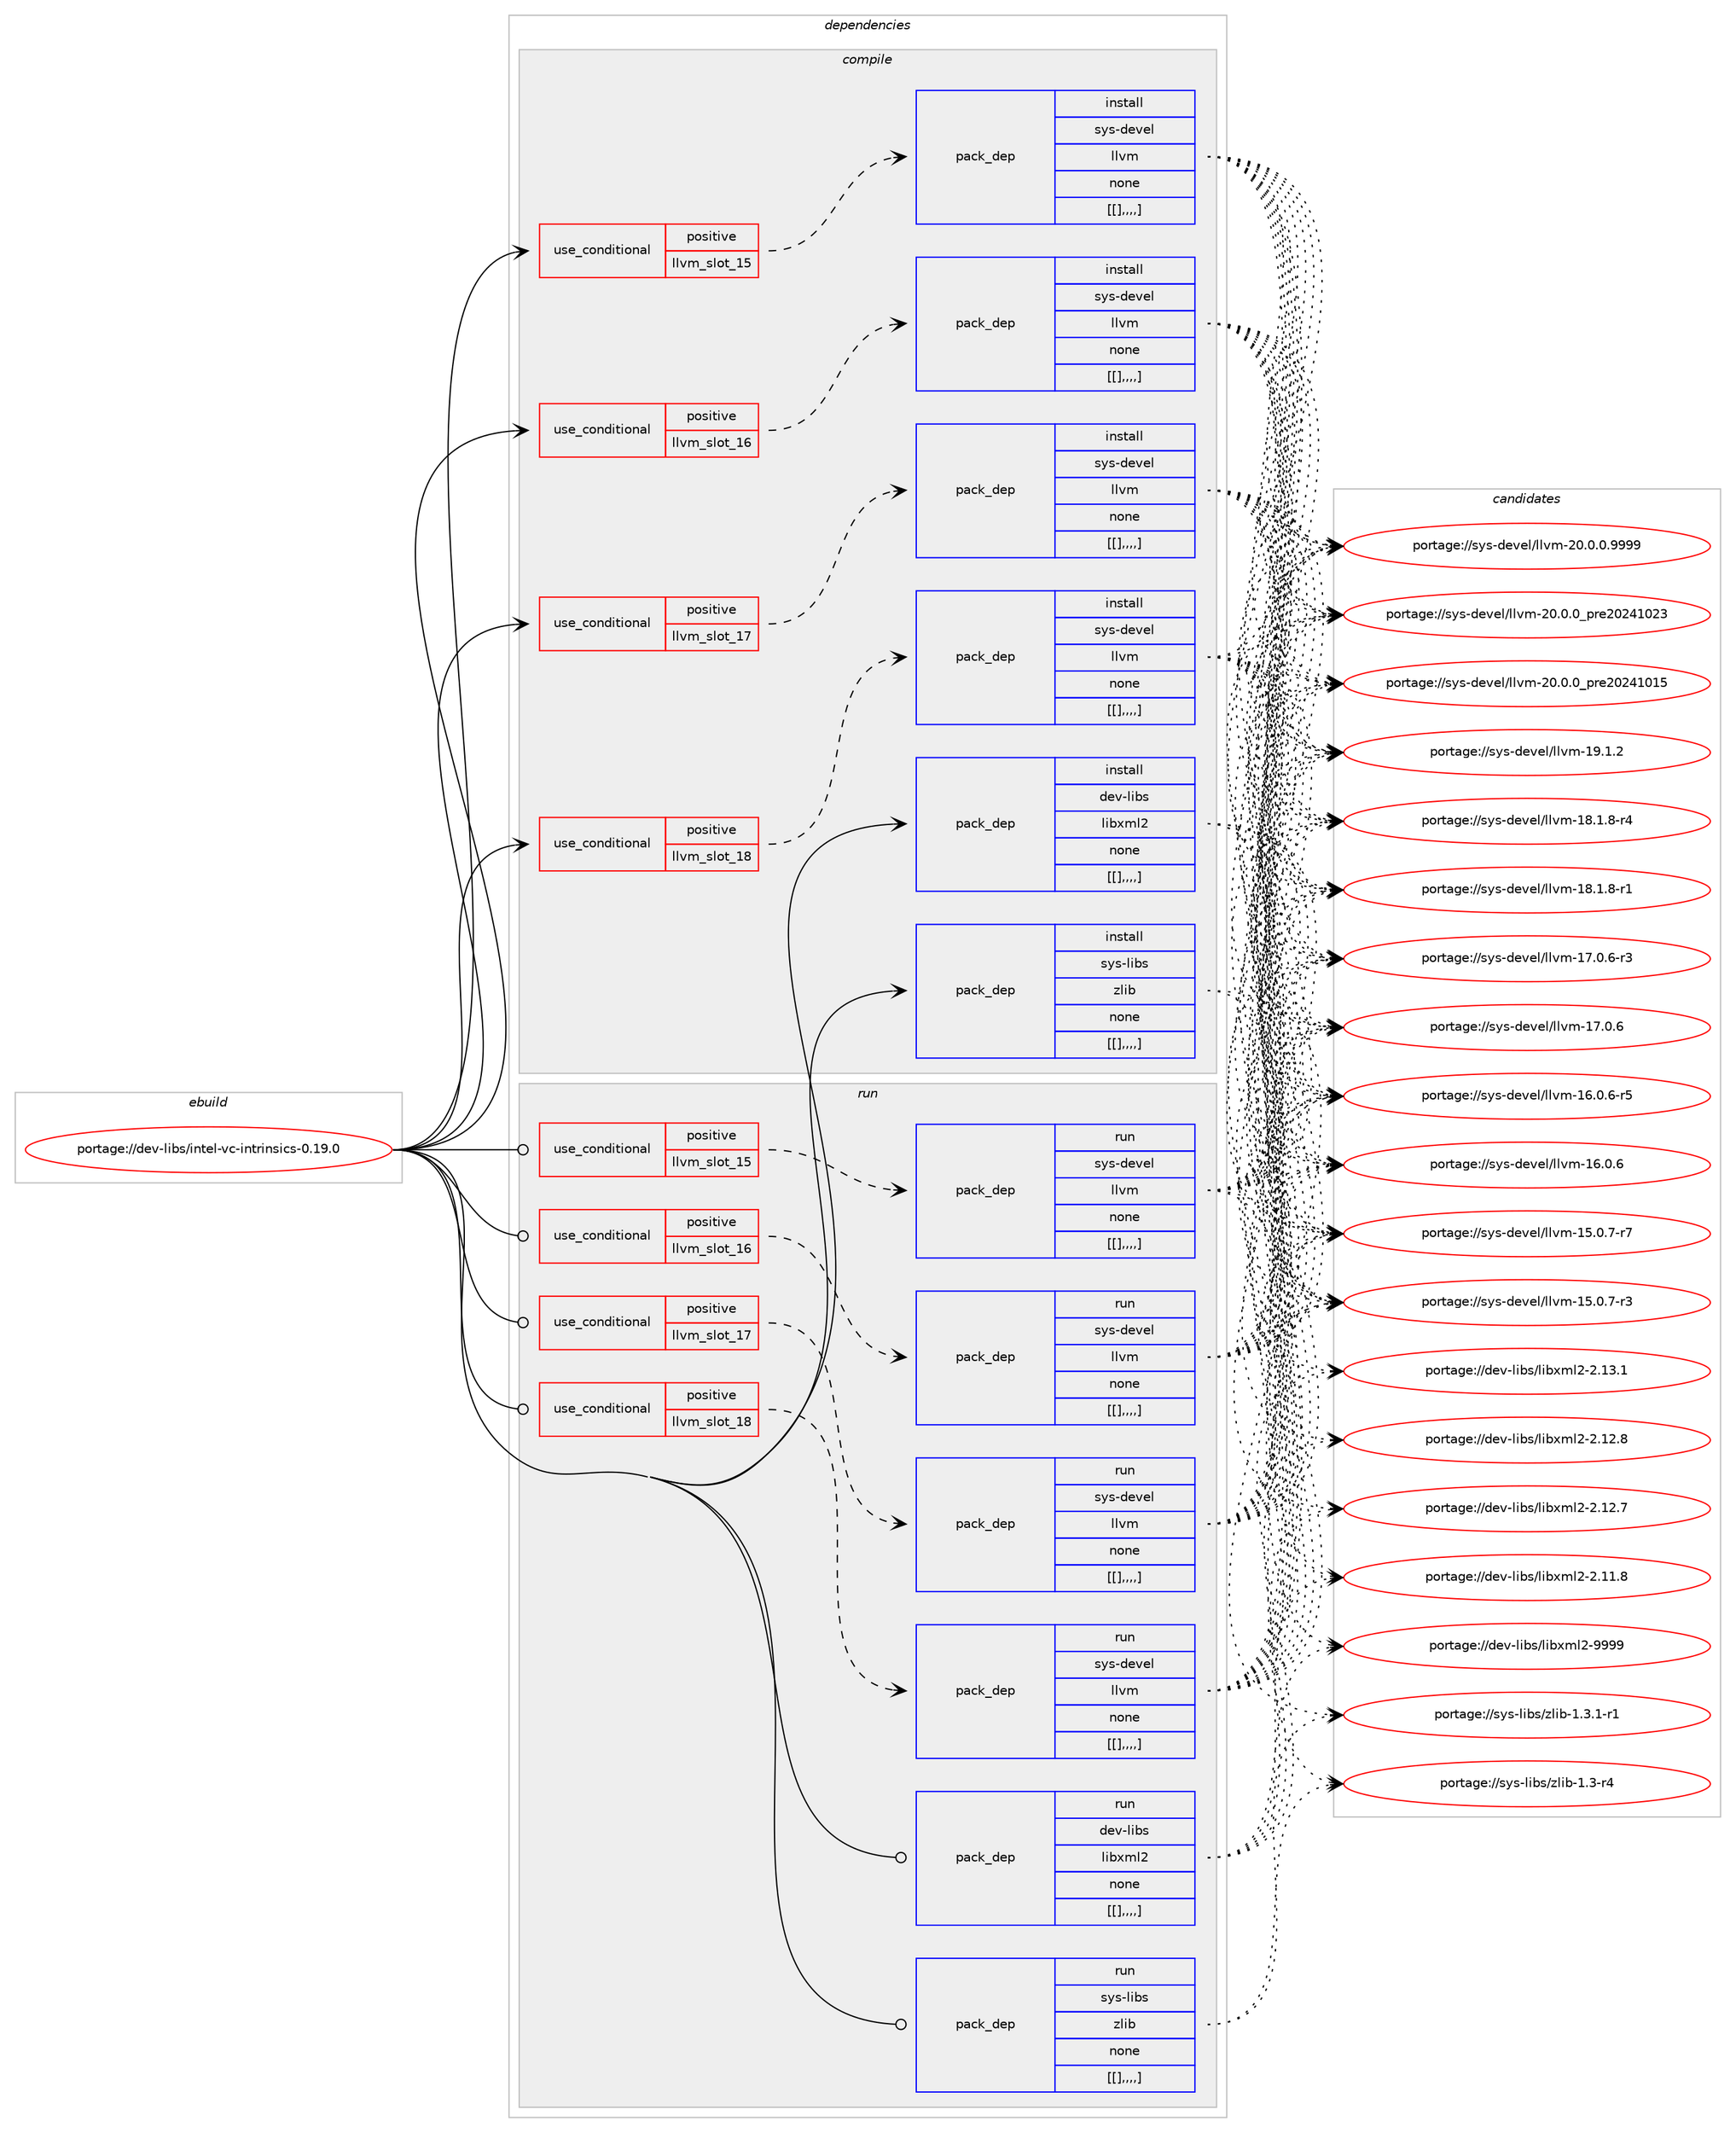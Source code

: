 digraph prolog {

# *************
# Graph options
# *************

newrank=true;
concentrate=true;
compound=true;
graph [rankdir=LR,fontname=Helvetica,fontsize=10,ranksep=1.5];#, ranksep=2.5, nodesep=0.2];
edge  [arrowhead=vee];
node  [fontname=Helvetica,fontsize=10];

# **********
# The ebuild
# **********

subgraph cluster_leftcol {
color=gray;
label=<<i>ebuild</i>>;
id [label="portage://dev-libs/intel-vc-intrinsics-0.19.0", color=red, width=4, href="../dev-libs/intel-vc-intrinsics-0.19.0.svg"];
}

# ****************
# The dependencies
# ****************

subgraph cluster_midcol {
color=gray;
label=<<i>dependencies</i>>;
subgraph cluster_compile {
fillcolor="#eeeeee";
style=filled;
label=<<i>compile</i>>;
subgraph cond27738 {
dependency111540 [label=<<TABLE BORDER="0" CELLBORDER="1" CELLSPACING="0" CELLPADDING="4"><TR><TD ROWSPAN="3" CELLPADDING="10">use_conditional</TD></TR><TR><TD>positive</TD></TR><TR><TD>llvm_slot_15</TD></TR></TABLE>>, shape=none, color=red];
subgraph pack82542 {
dependency111566 [label=<<TABLE BORDER="0" CELLBORDER="1" CELLSPACING="0" CELLPADDING="4" WIDTH="220"><TR><TD ROWSPAN="6" CELLPADDING="30">pack_dep</TD></TR><TR><TD WIDTH="110">install</TD></TR><TR><TD>sys-devel</TD></TR><TR><TD>llvm</TD></TR><TR><TD>none</TD></TR><TR><TD>[[],,,,]</TD></TR></TABLE>>, shape=none, color=blue];
}
dependency111540:e -> dependency111566:w [weight=20,style="dashed",arrowhead="vee"];
}
id:e -> dependency111540:w [weight=20,style="solid",arrowhead="vee"];
subgraph cond27788 {
dependency111593 [label=<<TABLE BORDER="0" CELLBORDER="1" CELLSPACING="0" CELLPADDING="4"><TR><TD ROWSPAN="3" CELLPADDING="10">use_conditional</TD></TR><TR><TD>positive</TD></TR><TR><TD>llvm_slot_16</TD></TR></TABLE>>, shape=none, color=red];
subgraph pack82586 {
dependency111636 [label=<<TABLE BORDER="0" CELLBORDER="1" CELLSPACING="0" CELLPADDING="4" WIDTH="220"><TR><TD ROWSPAN="6" CELLPADDING="30">pack_dep</TD></TR><TR><TD WIDTH="110">install</TD></TR><TR><TD>sys-devel</TD></TR><TR><TD>llvm</TD></TR><TR><TD>none</TD></TR><TR><TD>[[],,,,]</TD></TR></TABLE>>, shape=none, color=blue];
}
dependency111593:e -> dependency111636:w [weight=20,style="dashed",arrowhead="vee"];
}
id:e -> dependency111593:w [weight=20,style="solid",arrowhead="vee"];
subgraph cond27860 {
dependency111778 [label=<<TABLE BORDER="0" CELLBORDER="1" CELLSPACING="0" CELLPADDING="4"><TR><TD ROWSPAN="3" CELLPADDING="10">use_conditional</TD></TR><TR><TD>positive</TD></TR><TR><TD>llvm_slot_17</TD></TR></TABLE>>, shape=none, color=red];
subgraph pack82691 {
dependency111788 [label=<<TABLE BORDER="0" CELLBORDER="1" CELLSPACING="0" CELLPADDING="4" WIDTH="220"><TR><TD ROWSPAN="6" CELLPADDING="30">pack_dep</TD></TR><TR><TD WIDTH="110">install</TD></TR><TR><TD>sys-devel</TD></TR><TR><TD>llvm</TD></TR><TR><TD>none</TD></TR><TR><TD>[[],,,,]</TD></TR></TABLE>>, shape=none, color=blue];
}
dependency111778:e -> dependency111788:w [weight=20,style="dashed",arrowhead="vee"];
}
id:e -> dependency111778:w [weight=20,style="solid",arrowhead="vee"];
subgraph cond27867 {
dependency111792 [label=<<TABLE BORDER="0" CELLBORDER="1" CELLSPACING="0" CELLPADDING="4"><TR><TD ROWSPAN="3" CELLPADDING="10">use_conditional</TD></TR><TR><TD>positive</TD></TR><TR><TD>llvm_slot_18</TD></TR></TABLE>>, shape=none, color=red];
subgraph pack82701 {
dependency111818 [label=<<TABLE BORDER="0" CELLBORDER="1" CELLSPACING="0" CELLPADDING="4" WIDTH="220"><TR><TD ROWSPAN="6" CELLPADDING="30">pack_dep</TD></TR><TR><TD WIDTH="110">install</TD></TR><TR><TD>sys-devel</TD></TR><TR><TD>llvm</TD></TR><TR><TD>none</TD></TR><TR><TD>[[],,,,]</TD></TR></TABLE>>, shape=none, color=blue];
}
dependency111792:e -> dependency111818:w [weight=20,style="dashed",arrowhead="vee"];
}
id:e -> dependency111792:w [weight=20,style="solid",arrowhead="vee"];
subgraph pack82720 {
dependency111838 [label=<<TABLE BORDER="0" CELLBORDER="1" CELLSPACING="0" CELLPADDING="4" WIDTH="220"><TR><TD ROWSPAN="6" CELLPADDING="30">pack_dep</TD></TR><TR><TD WIDTH="110">install</TD></TR><TR><TD>dev-libs</TD></TR><TR><TD>libxml2</TD></TR><TR><TD>none</TD></TR><TR><TD>[[],,,,]</TD></TR></TABLE>>, shape=none, color=blue];
}
id:e -> dependency111838:w [weight=20,style="solid",arrowhead="vee"];
subgraph pack82745 {
dependency111893 [label=<<TABLE BORDER="0" CELLBORDER="1" CELLSPACING="0" CELLPADDING="4" WIDTH="220"><TR><TD ROWSPAN="6" CELLPADDING="30">pack_dep</TD></TR><TR><TD WIDTH="110">install</TD></TR><TR><TD>sys-libs</TD></TR><TR><TD>zlib</TD></TR><TR><TD>none</TD></TR><TR><TD>[[],,,,]</TD></TR></TABLE>>, shape=none, color=blue];
}
id:e -> dependency111893:w [weight=20,style="solid",arrowhead="vee"];
}
subgraph cluster_compileandrun {
fillcolor="#eeeeee";
style=filled;
label=<<i>compile and run</i>>;
}
subgraph cluster_run {
fillcolor="#eeeeee";
style=filled;
label=<<i>run</i>>;
subgraph cond27917 {
dependency111919 [label=<<TABLE BORDER="0" CELLBORDER="1" CELLSPACING="0" CELLPADDING="4"><TR><TD ROWSPAN="3" CELLPADDING="10">use_conditional</TD></TR><TR><TD>positive</TD></TR><TR><TD>llvm_slot_15</TD></TR></TABLE>>, shape=none, color=red];
subgraph pack82782 {
dependency111928 [label=<<TABLE BORDER="0" CELLBORDER="1" CELLSPACING="0" CELLPADDING="4" WIDTH="220"><TR><TD ROWSPAN="6" CELLPADDING="30">pack_dep</TD></TR><TR><TD WIDTH="110">run</TD></TR><TR><TD>sys-devel</TD></TR><TR><TD>llvm</TD></TR><TR><TD>none</TD></TR><TR><TD>[[],,,,]</TD></TR></TABLE>>, shape=none, color=blue];
}
dependency111919:e -> dependency111928:w [weight=20,style="dashed",arrowhead="vee"];
}
id:e -> dependency111919:w [weight=20,style="solid",arrowhead="odot"];
subgraph cond27924 {
dependency112013 [label=<<TABLE BORDER="0" CELLBORDER="1" CELLSPACING="0" CELLPADDING="4"><TR><TD ROWSPAN="3" CELLPADDING="10">use_conditional</TD></TR><TR><TD>positive</TD></TR><TR><TD>llvm_slot_16</TD></TR></TABLE>>, shape=none, color=red];
subgraph pack82837 {
dependency112051 [label=<<TABLE BORDER="0" CELLBORDER="1" CELLSPACING="0" CELLPADDING="4" WIDTH="220"><TR><TD ROWSPAN="6" CELLPADDING="30">pack_dep</TD></TR><TR><TD WIDTH="110">run</TD></TR><TR><TD>sys-devel</TD></TR><TR><TD>llvm</TD></TR><TR><TD>none</TD></TR><TR><TD>[[],,,,]</TD></TR></TABLE>>, shape=none, color=blue];
}
dependency112013:e -> dependency112051:w [weight=20,style="dashed",arrowhead="vee"];
}
id:e -> dependency112013:w [weight=20,style="solid",arrowhead="odot"];
subgraph cond27967 {
dependency112109 [label=<<TABLE BORDER="0" CELLBORDER="1" CELLSPACING="0" CELLPADDING="4"><TR><TD ROWSPAN="3" CELLPADDING="10">use_conditional</TD></TR><TR><TD>positive</TD></TR><TR><TD>llvm_slot_17</TD></TR></TABLE>>, shape=none, color=red];
subgraph pack82898 {
dependency112111 [label=<<TABLE BORDER="0" CELLBORDER="1" CELLSPACING="0" CELLPADDING="4" WIDTH="220"><TR><TD ROWSPAN="6" CELLPADDING="30">pack_dep</TD></TR><TR><TD WIDTH="110">run</TD></TR><TR><TD>sys-devel</TD></TR><TR><TD>llvm</TD></TR><TR><TD>none</TD></TR><TR><TD>[[],,,,]</TD></TR></TABLE>>, shape=none, color=blue];
}
dependency112109:e -> dependency112111:w [weight=20,style="dashed",arrowhead="vee"];
}
id:e -> dependency112109:w [weight=20,style="solid",arrowhead="odot"];
subgraph cond27982 {
dependency112135 [label=<<TABLE BORDER="0" CELLBORDER="1" CELLSPACING="0" CELLPADDING="4"><TR><TD ROWSPAN="3" CELLPADDING="10">use_conditional</TD></TR><TR><TD>positive</TD></TR><TR><TD>llvm_slot_18</TD></TR></TABLE>>, shape=none, color=red];
subgraph pack82912 {
dependency112136 [label=<<TABLE BORDER="0" CELLBORDER="1" CELLSPACING="0" CELLPADDING="4" WIDTH="220"><TR><TD ROWSPAN="6" CELLPADDING="30">pack_dep</TD></TR><TR><TD WIDTH="110">run</TD></TR><TR><TD>sys-devel</TD></TR><TR><TD>llvm</TD></TR><TR><TD>none</TD></TR><TR><TD>[[],,,,]</TD></TR></TABLE>>, shape=none, color=blue];
}
dependency112135:e -> dependency112136:w [weight=20,style="dashed",arrowhead="vee"];
}
id:e -> dependency112135:w [weight=20,style="solid",arrowhead="odot"];
subgraph pack82914 {
dependency112167 [label=<<TABLE BORDER="0" CELLBORDER="1" CELLSPACING="0" CELLPADDING="4" WIDTH="220"><TR><TD ROWSPAN="6" CELLPADDING="30">pack_dep</TD></TR><TR><TD WIDTH="110">run</TD></TR><TR><TD>dev-libs</TD></TR><TR><TD>libxml2</TD></TR><TR><TD>none</TD></TR><TR><TD>[[],,,,]</TD></TR></TABLE>>, shape=none, color=blue];
}
id:e -> dependency112167:w [weight=20,style="solid",arrowhead="odot"];
subgraph pack82950 {
dependency112210 [label=<<TABLE BORDER="0" CELLBORDER="1" CELLSPACING="0" CELLPADDING="4" WIDTH="220"><TR><TD ROWSPAN="6" CELLPADDING="30">pack_dep</TD></TR><TR><TD WIDTH="110">run</TD></TR><TR><TD>sys-libs</TD></TR><TR><TD>zlib</TD></TR><TR><TD>none</TD></TR><TR><TD>[[],,,,]</TD></TR></TABLE>>, shape=none, color=blue];
}
id:e -> dependency112210:w [weight=20,style="solid",arrowhead="odot"];
}
}

# **************
# The candidates
# **************

subgraph cluster_choices {
rank=same;
color=gray;
label=<<i>candidates</i>>;

subgraph choice81358 {
color=black;
nodesep=1;
choice1151211154510010111810110847108108118109455048464846484657575757 [label="portage://sys-devel/llvm-20.0.0.9999", color=red, width=4,href="../sys-devel/llvm-20.0.0.9999.svg"];
choice115121115451001011181011084710810811810945504846484648951121141015048505249485051 [label="portage://sys-devel/llvm-20.0.0_pre20241023", color=red, width=4,href="../sys-devel/llvm-20.0.0_pre20241023.svg"];
choice115121115451001011181011084710810811810945504846484648951121141015048505249484953 [label="portage://sys-devel/llvm-20.0.0_pre20241015", color=red, width=4,href="../sys-devel/llvm-20.0.0_pre20241015.svg"];
choice115121115451001011181011084710810811810945495746494650 [label="portage://sys-devel/llvm-19.1.2", color=red, width=4,href="../sys-devel/llvm-19.1.2.svg"];
choice1151211154510010111810110847108108118109454956464946564511452 [label="portage://sys-devel/llvm-18.1.8-r4", color=red, width=4,href="../sys-devel/llvm-18.1.8-r4.svg"];
choice1151211154510010111810110847108108118109454956464946564511449 [label="portage://sys-devel/llvm-18.1.8-r1", color=red, width=4,href="../sys-devel/llvm-18.1.8-r1.svg"];
choice1151211154510010111810110847108108118109454955464846544511451 [label="portage://sys-devel/llvm-17.0.6-r3", color=red, width=4,href="../sys-devel/llvm-17.0.6-r3.svg"];
choice115121115451001011181011084710810811810945495546484654 [label="portage://sys-devel/llvm-17.0.6", color=red, width=4,href="../sys-devel/llvm-17.0.6.svg"];
choice1151211154510010111810110847108108118109454954464846544511453 [label="portage://sys-devel/llvm-16.0.6-r5", color=red, width=4,href="../sys-devel/llvm-16.0.6-r5.svg"];
choice115121115451001011181011084710810811810945495446484654 [label="portage://sys-devel/llvm-16.0.6", color=red, width=4,href="../sys-devel/llvm-16.0.6.svg"];
choice1151211154510010111810110847108108118109454953464846554511455 [label="portage://sys-devel/llvm-15.0.7-r7", color=red, width=4,href="../sys-devel/llvm-15.0.7-r7.svg"];
choice1151211154510010111810110847108108118109454953464846554511451 [label="portage://sys-devel/llvm-15.0.7-r3", color=red, width=4,href="../sys-devel/llvm-15.0.7-r3.svg"];
dependency111566:e -> choice1151211154510010111810110847108108118109455048464846484657575757:w [style=dotted,weight="100"];
dependency111566:e -> choice115121115451001011181011084710810811810945504846484648951121141015048505249485051:w [style=dotted,weight="100"];
dependency111566:e -> choice115121115451001011181011084710810811810945504846484648951121141015048505249484953:w [style=dotted,weight="100"];
dependency111566:e -> choice115121115451001011181011084710810811810945495746494650:w [style=dotted,weight="100"];
dependency111566:e -> choice1151211154510010111810110847108108118109454956464946564511452:w [style=dotted,weight="100"];
dependency111566:e -> choice1151211154510010111810110847108108118109454956464946564511449:w [style=dotted,weight="100"];
dependency111566:e -> choice1151211154510010111810110847108108118109454955464846544511451:w [style=dotted,weight="100"];
dependency111566:e -> choice115121115451001011181011084710810811810945495546484654:w [style=dotted,weight="100"];
dependency111566:e -> choice1151211154510010111810110847108108118109454954464846544511453:w [style=dotted,weight="100"];
dependency111566:e -> choice115121115451001011181011084710810811810945495446484654:w [style=dotted,weight="100"];
dependency111566:e -> choice1151211154510010111810110847108108118109454953464846554511455:w [style=dotted,weight="100"];
dependency111566:e -> choice1151211154510010111810110847108108118109454953464846554511451:w [style=dotted,weight="100"];
}
subgraph choice81371 {
color=black;
nodesep=1;
choice1151211154510010111810110847108108118109455048464846484657575757 [label="portage://sys-devel/llvm-20.0.0.9999", color=red, width=4,href="../sys-devel/llvm-20.0.0.9999.svg"];
choice115121115451001011181011084710810811810945504846484648951121141015048505249485051 [label="portage://sys-devel/llvm-20.0.0_pre20241023", color=red, width=4,href="../sys-devel/llvm-20.0.0_pre20241023.svg"];
choice115121115451001011181011084710810811810945504846484648951121141015048505249484953 [label="portage://sys-devel/llvm-20.0.0_pre20241015", color=red, width=4,href="../sys-devel/llvm-20.0.0_pre20241015.svg"];
choice115121115451001011181011084710810811810945495746494650 [label="portage://sys-devel/llvm-19.1.2", color=red, width=4,href="../sys-devel/llvm-19.1.2.svg"];
choice1151211154510010111810110847108108118109454956464946564511452 [label="portage://sys-devel/llvm-18.1.8-r4", color=red, width=4,href="../sys-devel/llvm-18.1.8-r4.svg"];
choice1151211154510010111810110847108108118109454956464946564511449 [label="portage://sys-devel/llvm-18.1.8-r1", color=red, width=4,href="../sys-devel/llvm-18.1.8-r1.svg"];
choice1151211154510010111810110847108108118109454955464846544511451 [label="portage://sys-devel/llvm-17.0.6-r3", color=red, width=4,href="../sys-devel/llvm-17.0.6-r3.svg"];
choice115121115451001011181011084710810811810945495546484654 [label="portage://sys-devel/llvm-17.0.6", color=red, width=4,href="../sys-devel/llvm-17.0.6.svg"];
choice1151211154510010111810110847108108118109454954464846544511453 [label="portage://sys-devel/llvm-16.0.6-r5", color=red, width=4,href="../sys-devel/llvm-16.0.6-r5.svg"];
choice115121115451001011181011084710810811810945495446484654 [label="portage://sys-devel/llvm-16.0.6", color=red, width=4,href="../sys-devel/llvm-16.0.6.svg"];
choice1151211154510010111810110847108108118109454953464846554511455 [label="portage://sys-devel/llvm-15.0.7-r7", color=red, width=4,href="../sys-devel/llvm-15.0.7-r7.svg"];
choice1151211154510010111810110847108108118109454953464846554511451 [label="portage://sys-devel/llvm-15.0.7-r3", color=red, width=4,href="../sys-devel/llvm-15.0.7-r3.svg"];
dependency111636:e -> choice1151211154510010111810110847108108118109455048464846484657575757:w [style=dotted,weight="100"];
dependency111636:e -> choice115121115451001011181011084710810811810945504846484648951121141015048505249485051:w [style=dotted,weight="100"];
dependency111636:e -> choice115121115451001011181011084710810811810945504846484648951121141015048505249484953:w [style=dotted,weight="100"];
dependency111636:e -> choice115121115451001011181011084710810811810945495746494650:w [style=dotted,weight="100"];
dependency111636:e -> choice1151211154510010111810110847108108118109454956464946564511452:w [style=dotted,weight="100"];
dependency111636:e -> choice1151211154510010111810110847108108118109454956464946564511449:w [style=dotted,weight="100"];
dependency111636:e -> choice1151211154510010111810110847108108118109454955464846544511451:w [style=dotted,weight="100"];
dependency111636:e -> choice115121115451001011181011084710810811810945495546484654:w [style=dotted,weight="100"];
dependency111636:e -> choice1151211154510010111810110847108108118109454954464846544511453:w [style=dotted,weight="100"];
dependency111636:e -> choice115121115451001011181011084710810811810945495446484654:w [style=dotted,weight="100"];
dependency111636:e -> choice1151211154510010111810110847108108118109454953464846554511455:w [style=dotted,weight="100"];
dependency111636:e -> choice1151211154510010111810110847108108118109454953464846554511451:w [style=dotted,weight="100"];
}
subgraph choice81394 {
color=black;
nodesep=1;
choice1151211154510010111810110847108108118109455048464846484657575757 [label="portage://sys-devel/llvm-20.0.0.9999", color=red, width=4,href="../sys-devel/llvm-20.0.0.9999.svg"];
choice115121115451001011181011084710810811810945504846484648951121141015048505249485051 [label="portage://sys-devel/llvm-20.0.0_pre20241023", color=red, width=4,href="../sys-devel/llvm-20.0.0_pre20241023.svg"];
choice115121115451001011181011084710810811810945504846484648951121141015048505249484953 [label="portage://sys-devel/llvm-20.0.0_pre20241015", color=red, width=4,href="../sys-devel/llvm-20.0.0_pre20241015.svg"];
choice115121115451001011181011084710810811810945495746494650 [label="portage://sys-devel/llvm-19.1.2", color=red, width=4,href="../sys-devel/llvm-19.1.2.svg"];
choice1151211154510010111810110847108108118109454956464946564511452 [label="portage://sys-devel/llvm-18.1.8-r4", color=red, width=4,href="../sys-devel/llvm-18.1.8-r4.svg"];
choice1151211154510010111810110847108108118109454956464946564511449 [label="portage://sys-devel/llvm-18.1.8-r1", color=red, width=4,href="../sys-devel/llvm-18.1.8-r1.svg"];
choice1151211154510010111810110847108108118109454955464846544511451 [label="portage://sys-devel/llvm-17.0.6-r3", color=red, width=4,href="../sys-devel/llvm-17.0.6-r3.svg"];
choice115121115451001011181011084710810811810945495546484654 [label="portage://sys-devel/llvm-17.0.6", color=red, width=4,href="../sys-devel/llvm-17.0.6.svg"];
choice1151211154510010111810110847108108118109454954464846544511453 [label="portage://sys-devel/llvm-16.0.6-r5", color=red, width=4,href="../sys-devel/llvm-16.0.6-r5.svg"];
choice115121115451001011181011084710810811810945495446484654 [label="portage://sys-devel/llvm-16.0.6", color=red, width=4,href="../sys-devel/llvm-16.0.6.svg"];
choice1151211154510010111810110847108108118109454953464846554511455 [label="portage://sys-devel/llvm-15.0.7-r7", color=red, width=4,href="../sys-devel/llvm-15.0.7-r7.svg"];
choice1151211154510010111810110847108108118109454953464846554511451 [label="portage://sys-devel/llvm-15.0.7-r3", color=red, width=4,href="../sys-devel/llvm-15.0.7-r3.svg"];
dependency111788:e -> choice1151211154510010111810110847108108118109455048464846484657575757:w [style=dotted,weight="100"];
dependency111788:e -> choice115121115451001011181011084710810811810945504846484648951121141015048505249485051:w [style=dotted,weight="100"];
dependency111788:e -> choice115121115451001011181011084710810811810945504846484648951121141015048505249484953:w [style=dotted,weight="100"];
dependency111788:e -> choice115121115451001011181011084710810811810945495746494650:w [style=dotted,weight="100"];
dependency111788:e -> choice1151211154510010111810110847108108118109454956464946564511452:w [style=dotted,weight="100"];
dependency111788:e -> choice1151211154510010111810110847108108118109454956464946564511449:w [style=dotted,weight="100"];
dependency111788:e -> choice1151211154510010111810110847108108118109454955464846544511451:w [style=dotted,weight="100"];
dependency111788:e -> choice115121115451001011181011084710810811810945495546484654:w [style=dotted,weight="100"];
dependency111788:e -> choice1151211154510010111810110847108108118109454954464846544511453:w [style=dotted,weight="100"];
dependency111788:e -> choice115121115451001011181011084710810811810945495446484654:w [style=dotted,weight="100"];
dependency111788:e -> choice1151211154510010111810110847108108118109454953464846554511455:w [style=dotted,weight="100"];
dependency111788:e -> choice1151211154510010111810110847108108118109454953464846554511451:w [style=dotted,weight="100"];
}
subgraph choice81411 {
color=black;
nodesep=1;
choice1151211154510010111810110847108108118109455048464846484657575757 [label="portage://sys-devel/llvm-20.0.0.9999", color=red, width=4,href="../sys-devel/llvm-20.0.0.9999.svg"];
choice115121115451001011181011084710810811810945504846484648951121141015048505249485051 [label="portage://sys-devel/llvm-20.0.0_pre20241023", color=red, width=4,href="../sys-devel/llvm-20.0.0_pre20241023.svg"];
choice115121115451001011181011084710810811810945504846484648951121141015048505249484953 [label="portage://sys-devel/llvm-20.0.0_pre20241015", color=red, width=4,href="../sys-devel/llvm-20.0.0_pre20241015.svg"];
choice115121115451001011181011084710810811810945495746494650 [label="portage://sys-devel/llvm-19.1.2", color=red, width=4,href="../sys-devel/llvm-19.1.2.svg"];
choice1151211154510010111810110847108108118109454956464946564511452 [label="portage://sys-devel/llvm-18.1.8-r4", color=red, width=4,href="../sys-devel/llvm-18.1.8-r4.svg"];
choice1151211154510010111810110847108108118109454956464946564511449 [label="portage://sys-devel/llvm-18.1.8-r1", color=red, width=4,href="../sys-devel/llvm-18.1.8-r1.svg"];
choice1151211154510010111810110847108108118109454955464846544511451 [label="portage://sys-devel/llvm-17.0.6-r3", color=red, width=4,href="../sys-devel/llvm-17.0.6-r3.svg"];
choice115121115451001011181011084710810811810945495546484654 [label="portage://sys-devel/llvm-17.0.6", color=red, width=4,href="../sys-devel/llvm-17.0.6.svg"];
choice1151211154510010111810110847108108118109454954464846544511453 [label="portage://sys-devel/llvm-16.0.6-r5", color=red, width=4,href="../sys-devel/llvm-16.0.6-r5.svg"];
choice115121115451001011181011084710810811810945495446484654 [label="portage://sys-devel/llvm-16.0.6", color=red, width=4,href="../sys-devel/llvm-16.0.6.svg"];
choice1151211154510010111810110847108108118109454953464846554511455 [label="portage://sys-devel/llvm-15.0.7-r7", color=red, width=4,href="../sys-devel/llvm-15.0.7-r7.svg"];
choice1151211154510010111810110847108108118109454953464846554511451 [label="portage://sys-devel/llvm-15.0.7-r3", color=red, width=4,href="../sys-devel/llvm-15.0.7-r3.svg"];
dependency111818:e -> choice1151211154510010111810110847108108118109455048464846484657575757:w [style=dotted,weight="100"];
dependency111818:e -> choice115121115451001011181011084710810811810945504846484648951121141015048505249485051:w [style=dotted,weight="100"];
dependency111818:e -> choice115121115451001011181011084710810811810945504846484648951121141015048505249484953:w [style=dotted,weight="100"];
dependency111818:e -> choice115121115451001011181011084710810811810945495746494650:w [style=dotted,weight="100"];
dependency111818:e -> choice1151211154510010111810110847108108118109454956464946564511452:w [style=dotted,weight="100"];
dependency111818:e -> choice1151211154510010111810110847108108118109454956464946564511449:w [style=dotted,weight="100"];
dependency111818:e -> choice1151211154510010111810110847108108118109454955464846544511451:w [style=dotted,weight="100"];
dependency111818:e -> choice115121115451001011181011084710810811810945495546484654:w [style=dotted,weight="100"];
dependency111818:e -> choice1151211154510010111810110847108108118109454954464846544511453:w [style=dotted,weight="100"];
dependency111818:e -> choice115121115451001011181011084710810811810945495446484654:w [style=dotted,weight="100"];
dependency111818:e -> choice1151211154510010111810110847108108118109454953464846554511455:w [style=dotted,weight="100"];
dependency111818:e -> choice1151211154510010111810110847108108118109454953464846554511451:w [style=dotted,weight="100"];
}
subgraph choice81426 {
color=black;
nodesep=1;
choice10010111845108105981154710810598120109108504557575757 [label="portage://dev-libs/libxml2-9999", color=red, width=4,href="../dev-libs/libxml2-9999.svg"];
choice100101118451081059811547108105981201091085045504649514649 [label="portage://dev-libs/libxml2-2.13.1", color=red, width=4,href="../dev-libs/libxml2-2.13.1.svg"];
choice100101118451081059811547108105981201091085045504649504656 [label="portage://dev-libs/libxml2-2.12.8", color=red, width=4,href="../dev-libs/libxml2-2.12.8.svg"];
choice100101118451081059811547108105981201091085045504649504655 [label="portage://dev-libs/libxml2-2.12.7", color=red, width=4,href="../dev-libs/libxml2-2.12.7.svg"];
choice100101118451081059811547108105981201091085045504649494656 [label="portage://dev-libs/libxml2-2.11.8", color=red, width=4,href="../dev-libs/libxml2-2.11.8.svg"];
dependency111838:e -> choice10010111845108105981154710810598120109108504557575757:w [style=dotted,weight="100"];
dependency111838:e -> choice100101118451081059811547108105981201091085045504649514649:w [style=dotted,weight="100"];
dependency111838:e -> choice100101118451081059811547108105981201091085045504649504656:w [style=dotted,weight="100"];
dependency111838:e -> choice100101118451081059811547108105981201091085045504649504655:w [style=dotted,weight="100"];
dependency111838:e -> choice100101118451081059811547108105981201091085045504649494656:w [style=dotted,weight="100"];
}
subgraph choice81445 {
color=black;
nodesep=1;
choice115121115451081059811547122108105984549465146494511449 [label="portage://sys-libs/zlib-1.3.1-r1", color=red, width=4,href="../sys-libs/zlib-1.3.1-r1.svg"];
choice11512111545108105981154712210810598454946514511452 [label="portage://sys-libs/zlib-1.3-r4", color=red, width=4,href="../sys-libs/zlib-1.3-r4.svg"];
dependency111893:e -> choice115121115451081059811547122108105984549465146494511449:w [style=dotted,weight="100"];
dependency111893:e -> choice11512111545108105981154712210810598454946514511452:w [style=dotted,weight="100"];
}
subgraph choice81447 {
color=black;
nodesep=1;
choice1151211154510010111810110847108108118109455048464846484657575757 [label="portage://sys-devel/llvm-20.0.0.9999", color=red, width=4,href="../sys-devel/llvm-20.0.0.9999.svg"];
choice115121115451001011181011084710810811810945504846484648951121141015048505249485051 [label="portage://sys-devel/llvm-20.0.0_pre20241023", color=red, width=4,href="../sys-devel/llvm-20.0.0_pre20241023.svg"];
choice115121115451001011181011084710810811810945504846484648951121141015048505249484953 [label="portage://sys-devel/llvm-20.0.0_pre20241015", color=red, width=4,href="../sys-devel/llvm-20.0.0_pre20241015.svg"];
choice115121115451001011181011084710810811810945495746494650 [label="portage://sys-devel/llvm-19.1.2", color=red, width=4,href="../sys-devel/llvm-19.1.2.svg"];
choice1151211154510010111810110847108108118109454956464946564511452 [label="portage://sys-devel/llvm-18.1.8-r4", color=red, width=4,href="../sys-devel/llvm-18.1.8-r4.svg"];
choice1151211154510010111810110847108108118109454956464946564511449 [label="portage://sys-devel/llvm-18.1.8-r1", color=red, width=4,href="../sys-devel/llvm-18.1.8-r1.svg"];
choice1151211154510010111810110847108108118109454955464846544511451 [label="portage://sys-devel/llvm-17.0.6-r3", color=red, width=4,href="../sys-devel/llvm-17.0.6-r3.svg"];
choice115121115451001011181011084710810811810945495546484654 [label="portage://sys-devel/llvm-17.0.6", color=red, width=4,href="../sys-devel/llvm-17.0.6.svg"];
choice1151211154510010111810110847108108118109454954464846544511453 [label="portage://sys-devel/llvm-16.0.6-r5", color=red, width=4,href="../sys-devel/llvm-16.0.6-r5.svg"];
choice115121115451001011181011084710810811810945495446484654 [label="portage://sys-devel/llvm-16.0.6", color=red, width=4,href="../sys-devel/llvm-16.0.6.svg"];
choice1151211154510010111810110847108108118109454953464846554511455 [label="portage://sys-devel/llvm-15.0.7-r7", color=red, width=4,href="../sys-devel/llvm-15.0.7-r7.svg"];
choice1151211154510010111810110847108108118109454953464846554511451 [label="portage://sys-devel/llvm-15.0.7-r3", color=red, width=4,href="../sys-devel/llvm-15.0.7-r3.svg"];
dependency111928:e -> choice1151211154510010111810110847108108118109455048464846484657575757:w [style=dotted,weight="100"];
dependency111928:e -> choice115121115451001011181011084710810811810945504846484648951121141015048505249485051:w [style=dotted,weight="100"];
dependency111928:e -> choice115121115451001011181011084710810811810945504846484648951121141015048505249484953:w [style=dotted,weight="100"];
dependency111928:e -> choice115121115451001011181011084710810811810945495746494650:w [style=dotted,weight="100"];
dependency111928:e -> choice1151211154510010111810110847108108118109454956464946564511452:w [style=dotted,weight="100"];
dependency111928:e -> choice1151211154510010111810110847108108118109454956464946564511449:w [style=dotted,weight="100"];
dependency111928:e -> choice1151211154510010111810110847108108118109454955464846544511451:w [style=dotted,weight="100"];
dependency111928:e -> choice115121115451001011181011084710810811810945495546484654:w [style=dotted,weight="100"];
dependency111928:e -> choice1151211154510010111810110847108108118109454954464846544511453:w [style=dotted,weight="100"];
dependency111928:e -> choice115121115451001011181011084710810811810945495446484654:w [style=dotted,weight="100"];
dependency111928:e -> choice1151211154510010111810110847108108118109454953464846554511455:w [style=dotted,weight="100"];
dependency111928:e -> choice1151211154510010111810110847108108118109454953464846554511451:w [style=dotted,weight="100"];
}
subgraph choice81453 {
color=black;
nodesep=1;
choice1151211154510010111810110847108108118109455048464846484657575757 [label="portage://sys-devel/llvm-20.0.0.9999", color=red, width=4,href="../sys-devel/llvm-20.0.0.9999.svg"];
choice115121115451001011181011084710810811810945504846484648951121141015048505249485051 [label="portage://sys-devel/llvm-20.0.0_pre20241023", color=red, width=4,href="../sys-devel/llvm-20.0.0_pre20241023.svg"];
choice115121115451001011181011084710810811810945504846484648951121141015048505249484953 [label="portage://sys-devel/llvm-20.0.0_pre20241015", color=red, width=4,href="../sys-devel/llvm-20.0.0_pre20241015.svg"];
choice115121115451001011181011084710810811810945495746494650 [label="portage://sys-devel/llvm-19.1.2", color=red, width=4,href="../sys-devel/llvm-19.1.2.svg"];
choice1151211154510010111810110847108108118109454956464946564511452 [label="portage://sys-devel/llvm-18.1.8-r4", color=red, width=4,href="../sys-devel/llvm-18.1.8-r4.svg"];
choice1151211154510010111810110847108108118109454956464946564511449 [label="portage://sys-devel/llvm-18.1.8-r1", color=red, width=4,href="../sys-devel/llvm-18.1.8-r1.svg"];
choice1151211154510010111810110847108108118109454955464846544511451 [label="portage://sys-devel/llvm-17.0.6-r3", color=red, width=4,href="../sys-devel/llvm-17.0.6-r3.svg"];
choice115121115451001011181011084710810811810945495546484654 [label="portage://sys-devel/llvm-17.0.6", color=red, width=4,href="../sys-devel/llvm-17.0.6.svg"];
choice1151211154510010111810110847108108118109454954464846544511453 [label="portage://sys-devel/llvm-16.0.6-r5", color=red, width=4,href="../sys-devel/llvm-16.0.6-r5.svg"];
choice115121115451001011181011084710810811810945495446484654 [label="portage://sys-devel/llvm-16.0.6", color=red, width=4,href="../sys-devel/llvm-16.0.6.svg"];
choice1151211154510010111810110847108108118109454953464846554511455 [label="portage://sys-devel/llvm-15.0.7-r7", color=red, width=4,href="../sys-devel/llvm-15.0.7-r7.svg"];
choice1151211154510010111810110847108108118109454953464846554511451 [label="portage://sys-devel/llvm-15.0.7-r3", color=red, width=4,href="../sys-devel/llvm-15.0.7-r3.svg"];
dependency112051:e -> choice1151211154510010111810110847108108118109455048464846484657575757:w [style=dotted,weight="100"];
dependency112051:e -> choice115121115451001011181011084710810811810945504846484648951121141015048505249485051:w [style=dotted,weight="100"];
dependency112051:e -> choice115121115451001011181011084710810811810945504846484648951121141015048505249484953:w [style=dotted,weight="100"];
dependency112051:e -> choice115121115451001011181011084710810811810945495746494650:w [style=dotted,weight="100"];
dependency112051:e -> choice1151211154510010111810110847108108118109454956464946564511452:w [style=dotted,weight="100"];
dependency112051:e -> choice1151211154510010111810110847108108118109454956464946564511449:w [style=dotted,weight="100"];
dependency112051:e -> choice1151211154510010111810110847108108118109454955464846544511451:w [style=dotted,weight="100"];
dependency112051:e -> choice115121115451001011181011084710810811810945495546484654:w [style=dotted,weight="100"];
dependency112051:e -> choice1151211154510010111810110847108108118109454954464846544511453:w [style=dotted,weight="100"];
dependency112051:e -> choice115121115451001011181011084710810811810945495446484654:w [style=dotted,weight="100"];
dependency112051:e -> choice1151211154510010111810110847108108118109454953464846554511455:w [style=dotted,weight="100"];
dependency112051:e -> choice1151211154510010111810110847108108118109454953464846554511451:w [style=dotted,weight="100"];
}
subgraph choice81492 {
color=black;
nodesep=1;
choice1151211154510010111810110847108108118109455048464846484657575757 [label="portage://sys-devel/llvm-20.0.0.9999", color=red, width=4,href="../sys-devel/llvm-20.0.0.9999.svg"];
choice115121115451001011181011084710810811810945504846484648951121141015048505249485051 [label="portage://sys-devel/llvm-20.0.0_pre20241023", color=red, width=4,href="../sys-devel/llvm-20.0.0_pre20241023.svg"];
choice115121115451001011181011084710810811810945504846484648951121141015048505249484953 [label="portage://sys-devel/llvm-20.0.0_pre20241015", color=red, width=4,href="../sys-devel/llvm-20.0.0_pre20241015.svg"];
choice115121115451001011181011084710810811810945495746494650 [label="portage://sys-devel/llvm-19.1.2", color=red, width=4,href="../sys-devel/llvm-19.1.2.svg"];
choice1151211154510010111810110847108108118109454956464946564511452 [label="portage://sys-devel/llvm-18.1.8-r4", color=red, width=4,href="../sys-devel/llvm-18.1.8-r4.svg"];
choice1151211154510010111810110847108108118109454956464946564511449 [label="portage://sys-devel/llvm-18.1.8-r1", color=red, width=4,href="../sys-devel/llvm-18.1.8-r1.svg"];
choice1151211154510010111810110847108108118109454955464846544511451 [label="portage://sys-devel/llvm-17.0.6-r3", color=red, width=4,href="../sys-devel/llvm-17.0.6-r3.svg"];
choice115121115451001011181011084710810811810945495546484654 [label="portage://sys-devel/llvm-17.0.6", color=red, width=4,href="../sys-devel/llvm-17.0.6.svg"];
choice1151211154510010111810110847108108118109454954464846544511453 [label="portage://sys-devel/llvm-16.0.6-r5", color=red, width=4,href="../sys-devel/llvm-16.0.6-r5.svg"];
choice115121115451001011181011084710810811810945495446484654 [label="portage://sys-devel/llvm-16.0.6", color=red, width=4,href="../sys-devel/llvm-16.0.6.svg"];
choice1151211154510010111810110847108108118109454953464846554511455 [label="portage://sys-devel/llvm-15.0.7-r7", color=red, width=4,href="../sys-devel/llvm-15.0.7-r7.svg"];
choice1151211154510010111810110847108108118109454953464846554511451 [label="portage://sys-devel/llvm-15.0.7-r3", color=red, width=4,href="../sys-devel/llvm-15.0.7-r3.svg"];
dependency112111:e -> choice1151211154510010111810110847108108118109455048464846484657575757:w [style=dotted,weight="100"];
dependency112111:e -> choice115121115451001011181011084710810811810945504846484648951121141015048505249485051:w [style=dotted,weight="100"];
dependency112111:e -> choice115121115451001011181011084710810811810945504846484648951121141015048505249484953:w [style=dotted,weight="100"];
dependency112111:e -> choice115121115451001011181011084710810811810945495746494650:w [style=dotted,weight="100"];
dependency112111:e -> choice1151211154510010111810110847108108118109454956464946564511452:w [style=dotted,weight="100"];
dependency112111:e -> choice1151211154510010111810110847108108118109454956464946564511449:w [style=dotted,weight="100"];
dependency112111:e -> choice1151211154510010111810110847108108118109454955464846544511451:w [style=dotted,weight="100"];
dependency112111:e -> choice115121115451001011181011084710810811810945495546484654:w [style=dotted,weight="100"];
dependency112111:e -> choice1151211154510010111810110847108108118109454954464846544511453:w [style=dotted,weight="100"];
dependency112111:e -> choice115121115451001011181011084710810811810945495446484654:w [style=dotted,weight="100"];
dependency112111:e -> choice1151211154510010111810110847108108118109454953464846554511455:w [style=dotted,weight="100"];
dependency112111:e -> choice1151211154510010111810110847108108118109454953464846554511451:w [style=dotted,weight="100"];
}
subgraph choice81495 {
color=black;
nodesep=1;
choice1151211154510010111810110847108108118109455048464846484657575757 [label="portage://sys-devel/llvm-20.0.0.9999", color=red, width=4,href="../sys-devel/llvm-20.0.0.9999.svg"];
choice115121115451001011181011084710810811810945504846484648951121141015048505249485051 [label="portage://sys-devel/llvm-20.0.0_pre20241023", color=red, width=4,href="../sys-devel/llvm-20.0.0_pre20241023.svg"];
choice115121115451001011181011084710810811810945504846484648951121141015048505249484953 [label="portage://sys-devel/llvm-20.0.0_pre20241015", color=red, width=4,href="../sys-devel/llvm-20.0.0_pre20241015.svg"];
choice115121115451001011181011084710810811810945495746494650 [label="portage://sys-devel/llvm-19.1.2", color=red, width=4,href="../sys-devel/llvm-19.1.2.svg"];
choice1151211154510010111810110847108108118109454956464946564511452 [label="portage://sys-devel/llvm-18.1.8-r4", color=red, width=4,href="../sys-devel/llvm-18.1.8-r4.svg"];
choice1151211154510010111810110847108108118109454956464946564511449 [label="portage://sys-devel/llvm-18.1.8-r1", color=red, width=4,href="../sys-devel/llvm-18.1.8-r1.svg"];
choice1151211154510010111810110847108108118109454955464846544511451 [label="portage://sys-devel/llvm-17.0.6-r3", color=red, width=4,href="../sys-devel/llvm-17.0.6-r3.svg"];
choice115121115451001011181011084710810811810945495546484654 [label="portage://sys-devel/llvm-17.0.6", color=red, width=4,href="../sys-devel/llvm-17.0.6.svg"];
choice1151211154510010111810110847108108118109454954464846544511453 [label="portage://sys-devel/llvm-16.0.6-r5", color=red, width=4,href="../sys-devel/llvm-16.0.6-r5.svg"];
choice115121115451001011181011084710810811810945495446484654 [label="portage://sys-devel/llvm-16.0.6", color=red, width=4,href="../sys-devel/llvm-16.0.6.svg"];
choice1151211154510010111810110847108108118109454953464846554511455 [label="portage://sys-devel/llvm-15.0.7-r7", color=red, width=4,href="../sys-devel/llvm-15.0.7-r7.svg"];
choice1151211154510010111810110847108108118109454953464846554511451 [label="portage://sys-devel/llvm-15.0.7-r3", color=red, width=4,href="../sys-devel/llvm-15.0.7-r3.svg"];
dependency112136:e -> choice1151211154510010111810110847108108118109455048464846484657575757:w [style=dotted,weight="100"];
dependency112136:e -> choice115121115451001011181011084710810811810945504846484648951121141015048505249485051:w [style=dotted,weight="100"];
dependency112136:e -> choice115121115451001011181011084710810811810945504846484648951121141015048505249484953:w [style=dotted,weight="100"];
dependency112136:e -> choice115121115451001011181011084710810811810945495746494650:w [style=dotted,weight="100"];
dependency112136:e -> choice1151211154510010111810110847108108118109454956464946564511452:w [style=dotted,weight="100"];
dependency112136:e -> choice1151211154510010111810110847108108118109454956464946564511449:w [style=dotted,weight="100"];
dependency112136:e -> choice1151211154510010111810110847108108118109454955464846544511451:w [style=dotted,weight="100"];
dependency112136:e -> choice115121115451001011181011084710810811810945495546484654:w [style=dotted,weight="100"];
dependency112136:e -> choice1151211154510010111810110847108108118109454954464846544511453:w [style=dotted,weight="100"];
dependency112136:e -> choice115121115451001011181011084710810811810945495446484654:w [style=dotted,weight="100"];
dependency112136:e -> choice1151211154510010111810110847108108118109454953464846554511455:w [style=dotted,weight="100"];
dependency112136:e -> choice1151211154510010111810110847108108118109454953464846554511451:w [style=dotted,weight="100"];
}
subgraph choice81498 {
color=black;
nodesep=1;
choice10010111845108105981154710810598120109108504557575757 [label="portage://dev-libs/libxml2-9999", color=red, width=4,href="../dev-libs/libxml2-9999.svg"];
choice100101118451081059811547108105981201091085045504649514649 [label="portage://dev-libs/libxml2-2.13.1", color=red, width=4,href="../dev-libs/libxml2-2.13.1.svg"];
choice100101118451081059811547108105981201091085045504649504656 [label="portage://dev-libs/libxml2-2.12.8", color=red, width=4,href="../dev-libs/libxml2-2.12.8.svg"];
choice100101118451081059811547108105981201091085045504649504655 [label="portage://dev-libs/libxml2-2.12.7", color=red, width=4,href="../dev-libs/libxml2-2.12.7.svg"];
choice100101118451081059811547108105981201091085045504649494656 [label="portage://dev-libs/libxml2-2.11.8", color=red, width=4,href="../dev-libs/libxml2-2.11.8.svg"];
dependency112167:e -> choice10010111845108105981154710810598120109108504557575757:w [style=dotted,weight="100"];
dependency112167:e -> choice100101118451081059811547108105981201091085045504649514649:w [style=dotted,weight="100"];
dependency112167:e -> choice100101118451081059811547108105981201091085045504649504656:w [style=dotted,weight="100"];
dependency112167:e -> choice100101118451081059811547108105981201091085045504649504655:w [style=dotted,weight="100"];
dependency112167:e -> choice100101118451081059811547108105981201091085045504649494656:w [style=dotted,weight="100"];
}
subgraph choice81509 {
color=black;
nodesep=1;
choice115121115451081059811547122108105984549465146494511449 [label="portage://sys-libs/zlib-1.3.1-r1", color=red, width=4,href="../sys-libs/zlib-1.3.1-r1.svg"];
choice11512111545108105981154712210810598454946514511452 [label="portage://sys-libs/zlib-1.3-r4", color=red, width=4,href="../sys-libs/zlib-1.3-r4.svg"];
dependency112210:e -> choice115121115451081059811547122108105984549465146494511449:w [style=dotted,weight="100"];
dependency112210:e -> choice11512111545108105981154712210810598454946514511452:w [style=dotted,weight="100"];
}
}

}
